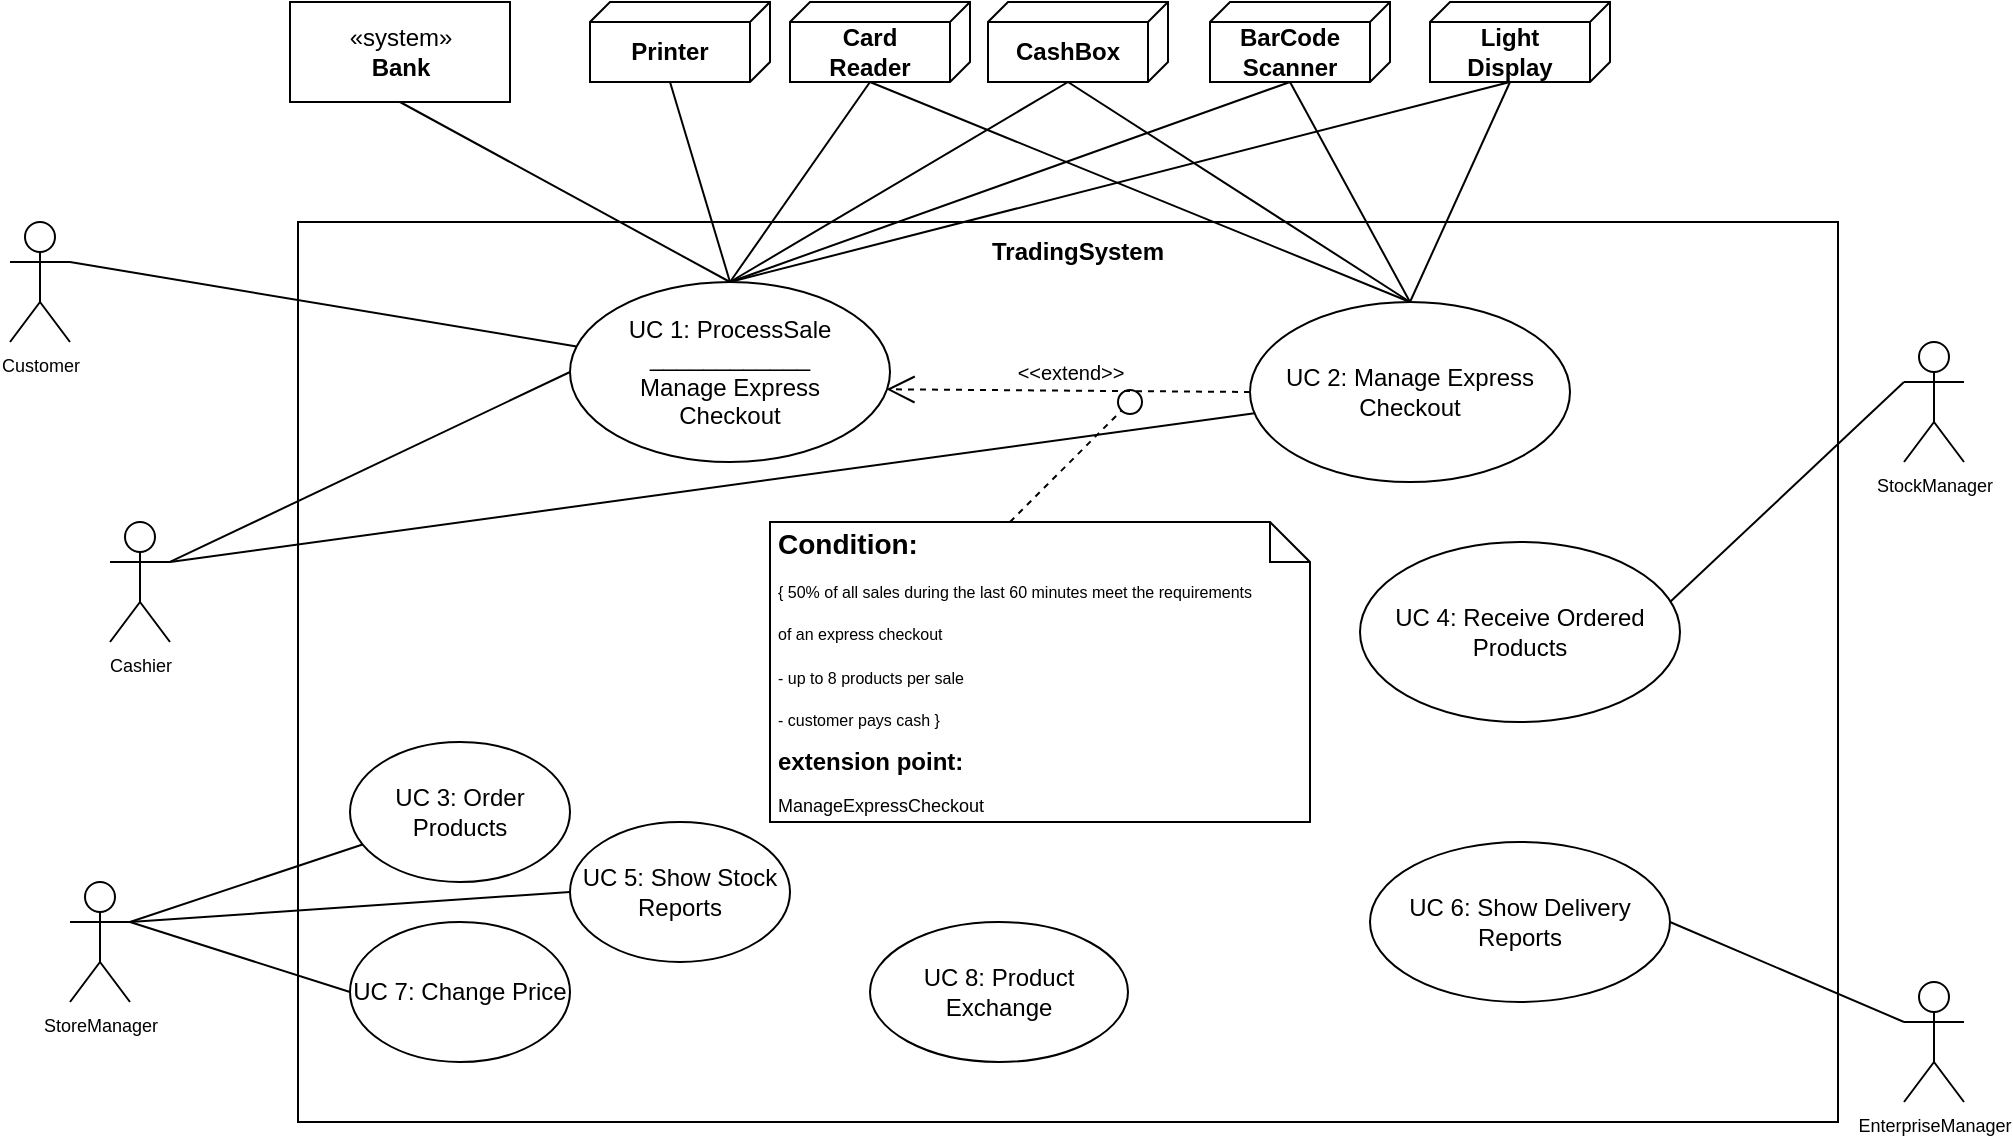 <mxfile version="15.6.5" type="device"><diagram id="H2WBXRVH9D-z9JI0mEdo" name="Page-1"><mxGraphModel dx="1924" dy="1584" grid="1" gridSize="10" guides="1" tooltips="1" connect="1" arrows="1" fold="1" page="1" pageScale="1" pageWidth="827" pageHeight="1169" math="0" shadow="0"><root><mxCell id="0"/><mxCell id="1" parent="0"/><mxCell id="jSt2UVtZNiDOvMiWGDt8-3" value="" style="rounded=0;whiteSpace=wrap;html=1;fontColor=default;strokeColor=default;fillColor=default;" vertex="1" parent="1"><mxGeometry x="24" y="270" width="770" height="450" as="geometry"/></mxCell><mxCell id="jSt2UVtZNiDOvMiWGDt8-4" value="&lt;b&gt;TradingSystem&lt;/b&gt;" style="text;html=1;strokeColor=none;fillColor=none;align=center;verticalAlign=middle;whiteSpace=wrap;rounded=0;fontColor=default;" vertex="1" parent="1"><mxGeometry x="384" y="270" width="60" height="30" as="geometry"/></mxCell><mxCell id="jSt2UVtZNiDOvMiWGDt8-5" value="«system»&lt;br&gt;&lt;b&gt;Bank&lt;/b&gt;" style="html=1;fontColor=default;strokeColor=default;fillColor=default;" vertex="1" parent="1"><mxGeometry x="20" y="160" width="110" height="50" as="geometry"/></mxCell><mxCell id="jSt2UVtZNiDOvMiWGDt8-6" value="" style="verticalAlign=top;align=left;spacingTop=8;spacingLeft=2;spacingRight=12;shape=cube;size=10;direction=south;fontStyle=4;html=1;fontColor=default;strokeColor=default;fillColor=default;" vertex="1" parent="1"><mxGeometry x="170" y="160" width="90" height="40" as="geometry"/></mxCell><mxCell id="jSt2UVtZNiDOvMiWGDt8-8" value="&lt;b&gt;Printer&lt;/b&gt;" style="text;html=1;strokeColor=none;fillColor=none;align=center;verticalAlign=middle;whiteSpace=wrap;rounded=0;fontColor=default;" vertex="1" parent="1"><mxGeometry x="180" y="170" width="60" height="30" as="geometry"/></mxCell><mxCell id="jSt2UVtZNiDOvMiWGDt8-19" value="" style="verticalAlign=top;align=left;spacingTop=8;spacingLeft=2;spacingRight=12;shape=cube;size=10;direction=south;fontStyle=4;html=1;fontColor=default;strokeColor=default;fillColor=default;" vertex="1" parent="1"><mxGeometry x="270" y="160" width="90" height="40" as="geometry"/></mxCell><mxCell id="jSt2UVtZNiDOvMiWGDt8-20" value="&lt;b&gt;Card Reader&lt;/b&gt;" style="text;html=1;strokeColor=none;fillColor=none;align=center;verticalAlign=middle;whiteSpace=wrap;rounded=0;fontColor=default;" vertex="1" parent="1"><mxGeometry x="280" y="170" width="60" height="30" as="geometry"/></mxCell><mxCell id="jSt2UVtZNiDOvMiWGDt8-21" value="" style="verticalAlign=top;align=left;spacingTop=8;spacingLeft=2;spacingRight=12;shape=cube;size=10;direction=south;fontStyle=4;html=1;fontColor=default;strokeColor=default;fillColor=default;" vertex="1" parent="1"><mxGeometry x="369" y="160" width="90" height="40" as="geometry"/></mxCell><mxCell id="jSt2UVtZNiDOvMiWGDt8-22" value="&lt;b&gt;CashBox&lt;/b&gt;" style="text;html=1;strokeColor=none;fillColor=none;align=center;verticalAlign=middle;whiteSpace=wrap;rounded=0;fontColor=default;" vertex="1" parent="1"><mxGeometry x="379" y="170" width="60" height="30" as="geometry"/></mxCell><mxCell id="jSt2UVtZNiDOvMiWGDt8-23" value="" style="verticalAlign=top;align=left;spacingTop=8;spacingLeft=2;spacingRight=12;shape=cube;size=10;direction=south;fontStyle=4;html=1;fontColor=default;strokeColor=default;fillColor=default;" vertex="1" parent="1"><mxGeometry x="480" y="160" width="90" height="40" as="geometry"/></mxCell><mxCell id="jSt2UVtZNiDOvMiWGDt8-24" value="&lt;b&gt;BarCode&lt;br&gt;Scanner&lt;/b&gt;" style="text;html=1;strokeColor=none;fillColor=none;align=center;verticalAlign=middle;whiteSpace=wrap;rounded=0;fontColor=default;" vertex="1" parent="1"><mxGeometry x="490" y="170" width="60" height="30" as="geometry"/></mxCell><mxCell id="jSt2UVtZNiDOvMiWGDt8-25" value="" style="verticalAlign=top;align=left;spacingTop=8;spacingLeft=2;spacingRight=12;shape=cube;size=10;direction=south;fontStyle=4;html=1;fontColor=default;strokeColor=default;fillColor=default;" vertex="1" parent="1"><mxGeometry x="590" y="160" width="90" height="40" as="geometry"/></mxCell><mxCell id="jSt2UVtZNiDOvMiWGDt8-26" value="&lt;b&gt;Light&lt;br&gt;Display&lt;br&gt;&lt;/b&gt;" style="text;html=1;strokeColor=none;fillColor=none;align=center;verticalAlign=middle;whiteSpace=wrap;rounded=0;fontColor=default;" vertex="1" parent="1"><mxGeometry x="600" y="170" width="60" height="30" as="geometry"/></mxCell><mxCell id="jSt2UVtZNiDOvMiWGDt8-27" value="UC 1: ProcessSale&lt;br&gt;____________&lt;br&gt;Manage Express&lt;br&gt;Checkout" style="ellipse;whiteSpace=wrap;html=1;fontColor=default;strokeColor=default;fillColor=default;" vertex="1" parent="1"><mxGeometry x="160" y="300" width="160" height="90" as="geometry"/></mxCell><mxCell id="jSt2UVtZNiDOvMiWGDt8-28" value="UC 3: Order Products" style="ellipse;whiteSpace=wrap;html=1;fontColor=default;strokeColor=default;fillColor=default;" vertex="1" parent="1"><mxGeometry x="50" y="530" width="110" height="70" as="geometry"/></mxCell><mxCell id="jSt2UVtZNiDOvMiWGDt8-29" value="UC 7: Change Price" style="ellipse;whiteSpace=wrap;html=1;fontColor=default;strokeColor=default;fillColor=default;" vertex="1" parent="1"><mxGeometry x="50" y="620" width="110" height="70" as="geometry"/></mxCell><mxCell id="jSt2UVtZNiDOvMiWGDt8-30" value="UC 5: Show Stock Reports" style="ellipse;whiteSpace=wrap;html=1;fontColor=default;strokeColor=default;fillColor=default;" vertex="1" parent="1"><mxGeometry x="160" y="570" width="110" height="70" as="geometry"/></mxCell><mxCell id="jSt2UVtZNiDOvMiWGDt8-31" value="UC 8: Product Exchange" style="ellipse;whiteSpace=wrap;html=1;fontColor=default;strokeColor=default;fillColor=default;" vertex="1" parent="1"><mxGeometry x="310" y="620" width="129" height="70" as="geometry"/></mxCell><mxCell id="jSt2UVtZNiDOvMiWGDt8-32" value="UC 6: Show Delivery Reports" style="ellipse;whiteSpace=wrap;html=1;fontColor=default;strokeColor=default;fillColor=default;" vertex="1" parent="1"><mxGeometry x="560" y="580" width="150" height="80" as="geometry"/></mxCell><mxCell id="jSt2UVtZNiDOvMiWGDt8-33" value="UC 4: Receive Ordered Products" style="ellipse;whiteSpace=wrap;html=1;fontColor=default;strokeColor=default;fillColor=default;" vertex="1" parent="1"><mxGeometry x="555" y="430" width="160" height="90" as="geometry"/></mxCell><mxCell id="jSt2UVtZNiDOvMiWGDt8-34" value="UC 2: Manage Express Checkout" style="ellipse;whiteSpace=wrap;html=1;fontColor=default;strokeColor=default;fillColor=default;" vertex="1" parent="1"><mxGeometry x="500" y="310" width="160" height="90" as="geometry"/></mxCell><mxCell id="jSt2UVtZNiDOvMiWGDt8-35" value="" style="shape=note;size=20;whiteSpace=wrap;html=1;fontColor=default;strokeColor=default;fillColor=default;" vertex="1" parent="1"><mxGeometry x="260" y="420" width="270" height="150" as="geometry"/></mxCell><mxCell id="jSt2UVtZNiDOvMiWGDt8-37" value="&lt;h1 style=&quot;text-align: left&quot;&gt;&lt;span style=&quot;font-size: 14px&quot;&gt;Condition:&amp;nbsp;&lt;/span&gt;&lt;span style=&quot;font-size: 12px ; font-weight: 400&quot;&gt;&lt;br&gt;&lt;/span&gt;&lt;font style=&quot;font-weight: normal ; font-size: 8px&quot;&gt;{ 50% of all sales during the last 60 minutes meet the requirements of an express checkout&lt;br&gt;- up to 8 products per sale&lt;br&gt;- customer pays cash }&lt;/font&gt;&lt;br&gt;&lt;font style=&quot;font-size: 12px&quot;&gt;extension point:&lt;br&gt;&lt;/font&gt;&lt;font style=&quot;font-size: 9px ; font-weight: normal&quot;&gt;ManageExpressCheckout&lt;/font&gt;&lt;/h1&gt;" style="text;html=1;strokeColor=none;fillColor=default;align=center;verticalAlign=middle;whiteSpace=wrap;rounded=0;fontSize=9;fontColor=default;" vertex="1" parent="1"><mxGeometry x="263" y="435" width="240" height="120" as="geometry"/></mxCell><mxCell id="jSt2UVtZNiDOvMiWGDt8-38" value="StoreManager&lt;br&gt;" style="shape=umlActor;verticalLabelPosition=bottom;verticalAlign=top;html=1;fontSize=9;fontColor=default;strokeColor=default;fillColor=default;" vertex="1" parent="1"><mxGeometry x="-90" y="600" width="30" height="60" as="geometry"/></mxCell><mxCell id="jSt2UVtZNiDOvMiWGDt8-44" value="" style="endArrow=none;html=1;rounded=0;labelBackgroundColor=default;fontSize=9;fontColor=default;strokeColor=default;" edge="1" parent="1" target="jSt2UVtZNiDOvMiWGDt8-28"><mxGeometry width="50" height="50" relative="1" as="geometry"><mxPoint x="-60" y="620" as="sourcePoint"/><mxPoint x="-10" y="570" as="targetPoint"/></mxGeometry></mxCell><mxCell id="jSt2UVtZNiDOvMiWGDt8-45" value="" style="endArrow=none;html=1;rounded=0;labelBackgroundColor=default;fontSize=9;fontColor=default;strokeColor=default;entryX=0;entryY=0.5;entryDx=0;entryDy=0;exitX=1;exitY=0.333;exitDx=0;exitDy=0;exitPerimeter=0;" edge="1" parent="1" source="jSt2UVtZNiDOvMiWGDt8-38" target="jSt2UVtZNiDOvMiWGDt8-30"><mxGeometry width="50" height="50" relative="1" as="geometry"><mxPoint x="-50" y="630" as="sourcePoint"/><mxPoint x="66.254" y="591.209" as="targetPoint"/></mxGeometry></mxCell><mxCell id="jSt2UVtZNiDOvMiWGDt8-46" value="" style="endArrow=none;html=1;rounded=0;labelBackgroundColor=default;fontSize=9;fontColor=default;strokeColor=default;entryX=0;entryY=0.5;entryDx=0;entryDy=0;" edge="1" parent="1" target="jSt2UVtZNiDOvMiWGDt8-29"><mxGeometry width="50" height="50" relative="1" as="geometry"><mxPoint x="-60" y="620" as="sourcePoint"/><mxPoint x="170.0" y="615" as="targetPoint"/></mxGeometry></mxCell><mxCell id="jSt2UVtZNiDOvMiWGDt8-47" value="EnterpriseManager" style="shape=umlActor;verticalLabelPosition=bottom;verticalAlign=top;html=1;fontSize=9;fontColor=default;strokeColor=default;fillColor=default;" vertex="1" parent="1"><mxGeometry x="827" y="650" width="30" height="60" as="geometry"/></mxCell><mxCell id="jSt2UVtZNiDOvMiWGDt8-48" value="StockManager" style="shape=umlActor;verticalLabelPosition=bottom;verticalAlign=top;html=1;fontSize=9;fontColor=default;strokeColor=default;fillColor=default;" vertex="1" parent="1"><mxGeometry x="827" y="330" width="30" height="60" as="geometry"/></mxCell><mxCell id="jSt2UVtZNiDOvMiWGDt8-50" value="" style="endArrow=none;html=1;rounded=0;labelBackgroundColor=default;fontSize=9;fontColor=default;strokeColor=default;entryX=0;entryY=0.333;entryDx=0;entryDy=0;entryPerimeter=0;" edge="1" parent="1" target="jSt2UVtZNiDOvMiWGDt8-48"><mxGeometry width="50" height="50" relative="1" as="geometry"><mxPoint x="710" y="460" as="sourcePoint"/><mxPoint x="760" y="410" as="targetPoint"/></mxGeometry></mxCell><mxCell id="jSt2UVtZNiDOvMiWGDt8-51" value="" style="endArrow=none;html=1;rounded=0;labelBackgroundColor=default;fontSize=9;fontColor=default;strokeColor=default;entryX=0;entryY=0.333;entryDx=0;entryDy=0;entryPerimeter=0;exitX=1;exitY=0.5;exitDx=0;exitDy=0;" edge="1" parent="1" source="jSt2UVtZNiDOvMiWGDt8-32" target="jSt2UVtZNiDOvMiWGDt8-47"><mxGeometry width="50" height="50" relative="1" as="geometry"><mxPoint x="720" y="470" as="sourcePoint"/><mxPoint x="837" y="360" as="targetPoint"/></mxGeometry></mxCell><mxCell id="jSt2UVtZNiDOvMiWGDt8-53" value="Cashier" style="shape=umlActor;verticalLabelPosition=bottom;verticalAlign=top;html=1;fontSize=9;fontColor=default;strokeColor=default;fillColor=default;" vertex="1" parent="1"><mxGeometry x="-70" y="420" width="30" height="60" as="geometry"/></mxCell><mxCell id="jSt2UVtZNiDOvMiWGDt8-54" value="Customer" style="shape=umlActor;verticalLabelPosition=bottom;verticalAlign=top;html=1;fontSize=9;fontColor=default;strokeColor=default;fillColor=default;" vertex="1" parent="1"><mxGeometry x="-120" y="270" width="30" height="60" as="geometry"/></mxCell><mxCell id="jSt2UVtZNiDOvMiWGDt8-55" value="" style="endArrow=none;html=1;rounded=0;labelBackgroundColor=default;fontSize=9;fontColor=default;strokeColor=default;exitX=1;exitY=0.333;exitDx=0;exitDy=0;exitPerimeter=0;" edge="1" parent="1" source="jSt2UVtZNiDOvMiWGDt8-54" target="jSt2UVtZNiDOvMiWGDt8-27"><mxGeometry width="50" height="50" relative="1" as="geometry"><mxPoint x="-70" y="350" as="sourcePoint"/><mxPoint x="-20" y="300" as="targetPoint"/></mxGeometry></mxCell><mxCell id="jSt2UVtZNiDOvMiWGDt8-56" value="" style="endArrow=none;html=1;rounded=0;labelBackgroundColor=default;fontSize=9;fontColor=default;strokeColor=default;exitX=1;exitY=0.333;exitDx=0;exitDy=0;exitPerimeter=0;entryX=0;entryY=0.5;entryDx=0;entryDy=0;" edge="1" parent="1" source="jSt2UVtZNiDOvMiWGDt8-53" target="jSt2UVtZNiDOvMiWGDt8-27"><mxGeometry width="50" height="50" relative="1" as="geometry"><mxPoint x="-80" y="300" as="sourcePoint"/><mxPoint x="174.448" y="350.204" as="targetPoint"/></mxGeometry></mxCell><mxCell id="jSt2UVtZNiDOvMiWGDt8-59" value="" style="endArrow=none;html=1;rounded=0;labelBackgroundColor=default;fontSize=9;fontColor=default;strokeColor=default;" edge="1" parent="1" target="jSt2UVtZNiDOvMiWGDt8-34"><mxGeometry width="50" height="50" relative="1" as="geometry"><mxPoint x="-40" y="440" as="sourcePoint"/><mxPoint x="170.0" y="365" as="targetPoint"/></mxGeometry></mxCell><mxCell id="jSt2UVtZNiDOvMiWGDt8-60" value="&lt;font style=&quot;font-size: 10px&quot;&gt;&amp;lt;&amp;lt;extend&amp;gt;&amp;gt;&lt;/font&gt;" style="endArrow=open;endSize=12;dashed=1;html=1;rounded=0;labelBackgroundColor=default;fontSize=8;fontColor=default;strokeColor=default;exitX=0;exitY=0.5;exitDx=0;exitDy=0;entryX=0.989;entryY=0.596;entryDx=0;entryDy=0;entryPerimeter=0;" edge="1" parent="1" source="jSt2UVtZNiDOvMiWGDt8-34" target="jSt2UVtZNiDOvMiWGDt8-27"><mxGeometry x="-0.009" y="-9" width="160" relative="1" as="geometry"><mxPoint x="320" y="350" as="sourcePoint"/><mxPoint x="340" y="240" as="targetPoint"/><mxPoint as="offset"/></mxGeometry></mxCell><mxCell id="jSt2UVtZNiDOvMiWGDt8-61" value="" style="endArrow=oval;dashed=1;endFill=0;endSize=12;html=1;rounded=0;labelBackgroundColor=default;fontSize=10;fontColor=default;strokeColor=default;" edge="1" parent="1"><mxGeometry width="160" relative="1" as="geometry"><mxPoint x="380" y="420" as="sourcePoint"/><mxPoint x="440" y="360" as="targetPoint"/></mxGeometry></mxCell><mxCell id="jSt2UVtZNiDOvMiWGDt8-62" value="" style="endArrow=none;html=1;rounded=0;labelBackgroundColor=default;fontSize=9;fontColor=default;strokeColor=default;exitX=0.5;exitY=1;exitDx=0;exitDy=0;" edge="1" parent="1" source="jSt2UVtZNiDOvMiWGDt8-5"><mxGeometry width="50" height="50" relative="1" as="geometry"><mxPoint x="-80" y="300" as="sourcePoint"/><mxPoint x="240" y="300" as="targetPoint"/></mxGeometry></mxCell><mxCell id="jSt2UVtZNiDOvMiWGDt8-63" value="" style="endArrow=none;html=1;rounded=0;labelBackgroundColor=default;fontSize=9;fontColor=default;strokeColor=default;exitX=0.5;exitY=1;exitDx=0;exitDy=0;entryX=0.5;entryY=0;entryDx=0;entryDy=0;" edge="1" parent="1" source="jSt2UVtZNiDOvMiWGDt8-8" target="jSt2UVtZNiDOvMiWGDt8-27"><mxGeometry width="50" height="50" relative="1" as="geometry"><mxPoint x="180" y="210" as="sourcePoint"/><mxPoint x="288.728" y="313.014" as="targetPoint"/></mxGeometry></mxCell><mxCell id="jSt2UVtZNiDOvMiWGDt8-64" value="" style="endArrow=none;html=1;rounded=0;labelBackgroundColor=default;fontSize=9;fontColor=default;strokeColor=default;exitX=0.5;exitY=1;exitDx=0;exitDy=0;entryX=0.5;entryY=0;entryDx=0;entryDy=0;" edge="1" parent="1" source="jSt2UVtZNiDOvMiWGDt8-20" target="jSt2UVtZNiDOvMiWGDt8-27"><mxGeometry width="50" height="50" relative="1" as="geometry"><mxPoint x="220" y="210" as="sourcePoint"/><mxPoint x="250" y="310" as="targetPoint"/></mxGeometry></mxCell><mxCell id="jSt2UVtZNiDOvMiWGDt8-65" value="" style="endArrow=none;html=1;rounded=0;labelBackgroundColor=default;fontSize=9;fontColor=default;strokeColor=default;exitX=0.5;exitY=1;exitDx=0;exitDy=0;entryX=0.5;entryY=0;entryDx=0;entryDy=0;" edge="1" parent="1" source="jSt2UVtZNiDOvMiWGDt8-22" target="jSt2UVtZNiDOvMiWGDt8-27"><mxGeometry width="50" height="50" relative="1" as="geometry"><mxPoint x="320" y="210" as="sourcePoint"/><mxPoint x="250" y="310" as="targetPoint"/></mxGeometry></mxCell><mxCell id="jSt2UVtZNiDOvMiWGDt8-66" value="" style="endArrow=none;html=1;rounded=0;labelBackgroundColor=default;fontSize=9;fontColor=default;strokeColor=default;exitX=0.5;exitY=1;exitDx=0;exitDy=0;entryX=0.5;entryY=0;entryDx=0;entryDy=0;" edge="1" parent="1" source="jSt2UVtZNiDOvMiWGDt8-24" target="jSt2UVtZNiDOvMiWGDt8-27"><mxGeometry width="50" height="50" relative="1" as="geometry"><mxPoint x="330" y="220" as="sourcePoint"/><mxPoint x="260" y="320" as="targetPoint"/></mxGeometry></mxCell><mxCell id="jSt2UVtZNiDOvMiWGDt8-67" value="" style="endArrow=none;html=1;rounded=0;labelBackgroundColor=default;fontSize=9;fontColor=default;strokeColor=default;exitX=0;exitY=0;exitDx=40;exitDy=50;entryX=0.5;entryY=0;entryDx=0;entryDy=0;exitPerimeter=0;" edge="1" parent="1" source="jSt2UVtZNiDOvMiWGDt8-25" target="jSt2UVtZNiDOvMiWGDt8-27"><mxGeometry width="50" height="50" relative="1" as="geometry"><mxPoint x="530" y="210" as="sourcePoint"/><mxPoint x="250" y="310" as="targetPoint"/></mxGeometry></mxCell><mxCell id="jSt2UVtZNiDOvMiWGDt8-68" value="" style="endArrow=none;html=1;rounded=0;labelBackgroundColor=default;fontSize=9;fontColor=default;strokeColor=default;exitX=0.5;exitY=1;exitDx=0;exitDy=0;entryX=0.5;entryY=0;entryDx=0;entryDy=0;" edge="1" parent="1" source="jSt2UVtZNiDOvMiWGDt8-26" target="jSt2UVtZNiDOvMiWGDt8-34"><mxGeometry width="50" height="50" relative="1" as="geometry"><mxPoint x="540" y="220" as="sourcePoint"/><mxPoint x="260" y="320" as="targetPoint"/></mxGeometry></mxCell><mxCell id="jSt2UVtZNiDOvMiWGDt8-69" value="" style="endArrow=none;html=1;rounded=0;labelBackgroundColor=default;fontSize=9;fontColor=default;strokeColor=default;exitX=0.5;exitY=1;exitDx=0;exitDy=0;entryX=0.5;entryY=0;entryDx=0;entryDy=0;" edge="1" parent="1" source="jSt2UVtZNiDOvMiWGDt8-24" target="jSt2UVtZNiDOvMiWGDt8-34"><mxGeometry width="50" height="50" relative="1" as="geometry"><mxPoint x="640.0" y="210" as="sourcePoint"/><mxPoint x="590.0" y="320" as="targetPoint"/></mxGeometry></mxCell><mxCell id="jSt2UVtZNiDOvMiWGDt8-70" value="" style="endArrow=none;html=1;rounded=0;labelBackgroundColor=default;fontSize=9;fontColor=default;strokeColor=default;exitX=0.5;exitY=1;exitDx=0;exitDy=0;" edge="1" parent="1" source="jSt2UVtZNiDOvMiWGDt8-22"><mxGeometry width="50" height="50" relative="1" as="geometry"><mxPoint x="530.0" y="210" as="sourcePoint"/><mxPoint x="580" y="310" as="targetPoint"/></mxGeometry></mxCell><mxCell id="jSt2UVtZNiDOvMiWGDt8-71" value="" style="endArrow=none;html=1;rounded=0;labelBackgroundColor=default;fontSize=9;fontColor=default;strokeColor=default;exitX=0.5;exitY=1;exitDx=0;exitDy=0;entryX=0.5;entryY=0;entryDx=0;entryDy=0;" edge="1" parent="1" source="jSt2UVtZNiDOvMiWGDt8-20" target="jSt2UVtZNiDOvMiWGDt8-34"><mxGeometry width="50" height="50" relative="1" as="geometry"><mxPoint x="419" y="210" as="sourcePoint"/><mxPoint x="590.0" y="320" as="targetPoint"/></mxGeometry></mxCell></root></mxGraphModel></diagram></mxfile>